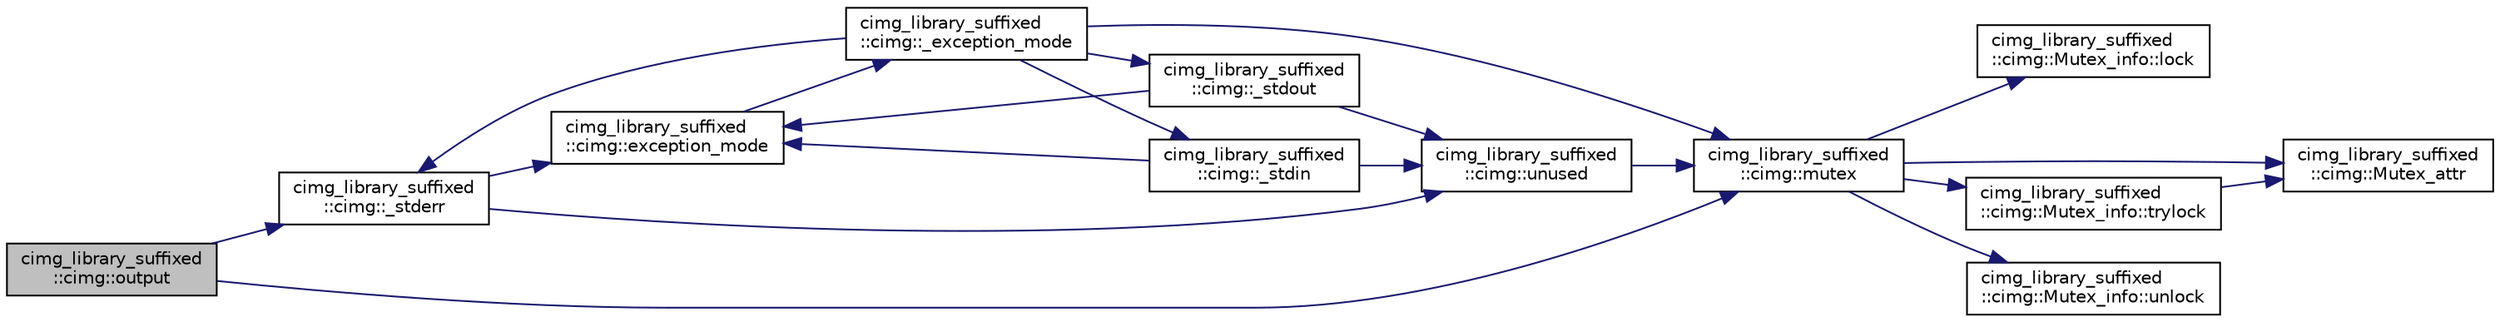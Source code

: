 digraph "cimg_library_suffixed::cimg::output"
{
 // INTERACTIVE_SVG=YES
  edge [fontname="Helvetica",fontsize="10",labelfontname="Helvetica",labelfontsize="10"];
  node [fontname="Helvetica",fontsize="10",shape=record];
  rankdir="LR";
  Node3094 [label="cimg_library_suffixed\l::cimg::output",height=0.2,width=0.4,color="black", fillcolor="grey75", style="filled", fontcolor="black"];
  Node3094 -> Node3095 [color="midnightblue",fontsize="10",style="solid",fontname="Helvetica"];
  Node3095 [label="cimg_library_suffixed\l::cimg::_stderr",height=0.2,width=0.4,color="black", fillcolor="white", style="filled",URL="$namespacecimg__library__suffixed_1_1cimg.html#aab8db7528c32a8fd3a3dc471e662782e"];
  Node3095 -> Node3096 [color="midnightblue",fontsize="10",style="solid",fontname="Helvetica"];
  Node3096 [label="cimg_library_suffixed\l::cimg::exception_mode",height=0.2,width=0.4,color="black", fillcolor="white", style="filled",URL="$namespacecimg__library__suffixed_1_1cimg.html#aeafab144366eddd11360f32f468fa4af",tooltip="Set current  exception mode. "];
  Node3096 -> Node3097 [color="midnightblue",fontsize="10",style="solid",fontname="Helvetica"];
  Node3097 [label="cimg_library_suffixed\l::cimg::_exception_mode",height=0.2,width=0.4,color="black", fillcolor="white", style="filled",URL="$namespacecimg__library__suffixed_1_1cimg.html#a6c578f866de2be9be7e385d693c758c8"];
  Node3097 -> Node3095 [color="midnightblue",fontsize="10",style="solid",fontname="Helvetica"];
  Node3097 -> Node3098 [color="midnightblue",fontsize="10",style="solid",fontname="Helvetica"];
  Node3098 [label="cimg_library_suffixed\l::cimg::_stdin",height=0.2,width=0.4,color="black", fillcolor="white", style="filled",URL="$namespacecimg__library__suffixed_1_1cimg.html#a01a3b743897290604513ea6d847c9886"];
  Node3098 -> Node3096 [color="midnightblue",fontsize="10",style="solid",fontname="Helvetica"];
  Node3098 -> Node3099 [color="midnightblue",fontsize="10",style="solid",fontname="Helvetica"];
  Node3099 [label="cimg_library_suffixed\l::cimg::unused",height=0.2,width=0.4,color="black", fillcolor="white", style="filled",URL="$namespacecimg__library__suffixed_1_1cimg.html#a79aef0cbcf66ceb71c2b74cb66b4deb2",tooltip="Avoid warning messages due to unused parameters. Do nothing actually. "];
  Node3099 -> Node3100 [color="midnightblue",fontsize="10",style="solid",fontname="Helvetica"];
  Node3100 [label="cimg_library_suffixed\l::cimg::mutex",height=0.2,width=0.4,color="black", fillcolor="white", style="filled",URL="$namespacecimg__library__suffixed_1_1cimg.html#a9e739e4b4ac058abfba069466617b914"];
  Node3100 -> Node3101 [color="midnightblue",fontsize="10",style="solid",fontname="Helvetica"];
  Node3101 [label="cimg_library_suffixed\l::cimg::Mutex_info::lock",height=0.2,width=0.4,color="black", fillcolor="white", style="filled",URL="$structcimg__library__suffixed_1_1cimg_1_1_mutex__info.html#a6cc8e26847a1aa649febed03d70182e7"];
  Node3100 -> Node3102 [color="midnightblue",fontsize="10",style="solid",fontname="Helvetica"];
  Node3102 [label="cimg_library_suffixed\l::cimg::Mutex_attr",height=0.2,width=0.4,color="black", fillcolor="white", style="filled",URL="$namespacecimg__library__suffixed_1_1cimg.html#aa0e1bc96ae6e235dc5b67b8b0a466166"];
  Node3100 -> Node3103 [color="midnightblue",fontsize="10",style="solid",fontname="Helvetica"];
  Node3103 [label="cimg_library_suffixed\l::cimg::Mutex_info::trylock",height=0.2,width=0.4,color="black", fillcolor="white", style="filled",URL="$structcimg__library__suffixed_1_1cimg_1_1_mutex__info.html#a9bf4ed1e1dfe6f28fa6250cd04f3c900"];
  Node3103 -> Node3102 [color="midnightblue",fontsize="10",style="solid",fontname="Helvetica"];
  Node3100 -> Node3104 [color="midnightblue",fontsize="10",style="solid",fontname="Helvetica"];
  Node3104 [label="cimg_library_suffixed\l::cimg::Mutex_info::unlock",height=0.2,width=0.4,color="black", fillcolor="white", style="filled",URL="$structcimg__library__suffixed_1_1cimg_1_1_mutex__info.html#afac3fa5f107ad4795fb867050f616555"];
  Node3097 -> Node3105 [color="midnightblue",fontsize="10",style="solid",fontname="Helvetica"];
  Node3105 [label="cimg_library_suffixed\l::cimg::_stdout",height=0.2,width=0.4,color="black", fillcolor="white", style="filled",URL="$namespacecimg__library__suffixed_1_1cimg.html#a493220746e5df3466568bd7862825008"];
  Node3105 -> Node3096 [color="midnightblue",fontsize="10",style="solid",fontname="Helvetica"];
  Node3105 -> Node3099 [color="midnightblue",fontsize="10",style="solid",fontname="Helvetica"];
  Node3097 -> Node3100 [color="midnightblue",fontsize="10",style="solid",fontname="Helvetica"];
  Node3095 -> Node3099 [color="midnightblue",fontsize="10",style="solid",fontname="Helvetica"];
  Node3094 -> Node3100 [color="midnightblue",fontsize="10",style="solid",fontname="Helvetica"];
}
